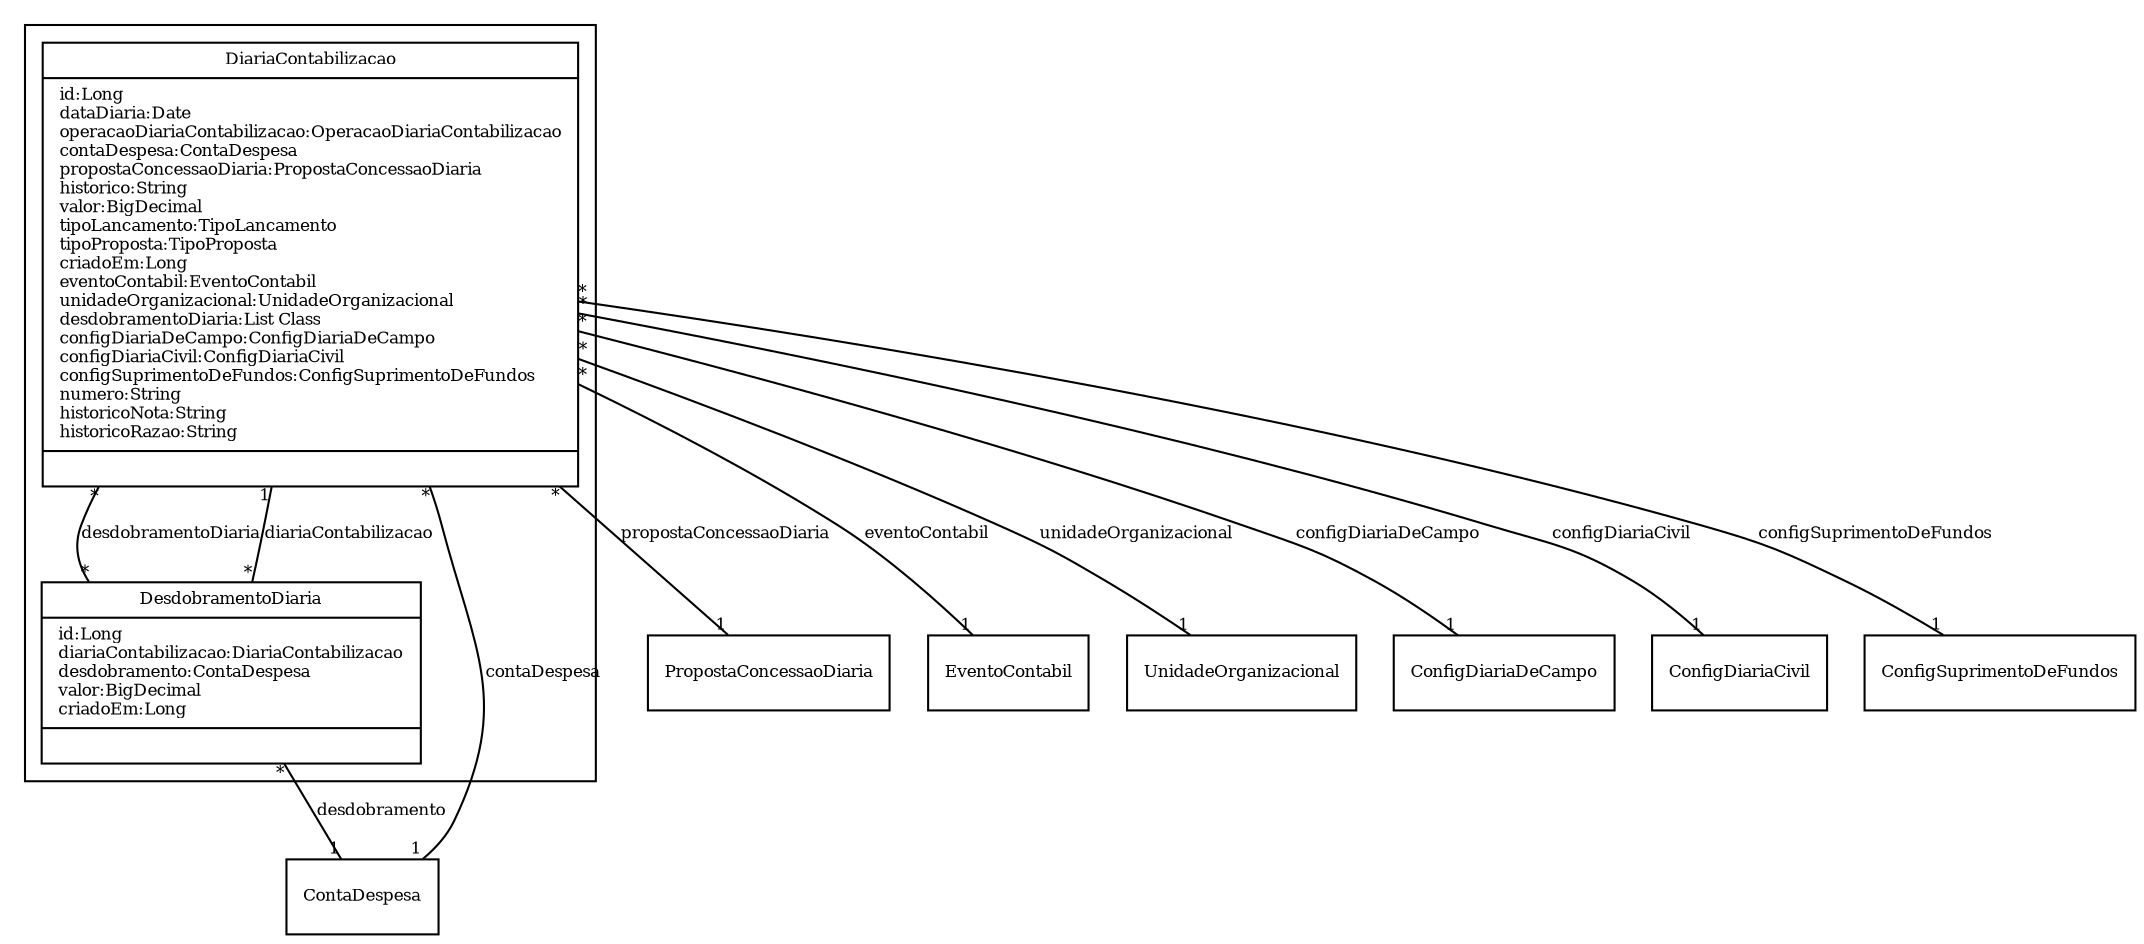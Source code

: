 digraph G{
fontname = "Times-Roman"
fontsize = 8

node [
        fontname = "Times-Roman"
        fontsize = 8
        shape = "record"
]

edge [
        fontname = "Times-Roman"
        fontsize = 8
]

subgraph clusterCONTABILIZACAO_DE_SUPRIMENTO_DE_FUNDOS
{
DiariaContabilizacao [label = "{DiariaContabilizacao|id:Long\ldataDiaria:Date\loperacaoDiariaContabilizacao:OperacaoDiariaContabilizacao\lcontaDespesa:ContaDespesa\lpropostaConcessaoDiaria:PropostaConcessaoDiaria\lhistorico:String\lvalor:BigDecimal\ltipoLancamento:TipoLancamento\ltipoProposta:TipoProposta\lcriadoEm:Long\leventoContabil:EventoContabil\lunidadeOrganizacional:UnidadeOrganizacional\ldesdobramentoDiaria:List Class\lconfigDiariaDeCampo:ConfigDiariaDeCampo\lconfigDiariaCivil:ConfigDiariaCivil\lconfigSuprimentoDeFundos:ConfigSuprimentoDeFundos\lnumero:String\lhistoricoNota:String\lhistoricoRazao:String\l|\l}"]
DesdobramentoDiaria [label = "{DesdobramentoDiaria|id:Long\ldiariaContabilizacao:DiariaContabilizacao\ldesdobramento:ContaDespesa\lvalor:BigDecimal\lcriadoEm:Long\l|\l}"]
}
edge [arrowhead = "none" headlabel = "1" taillabel = "*"] DiariaContabilizacao -> ContaDespesa [label = "contaDespesa"]
edge [arrowhead = "none" headlabel = "1" taillabel = "*"] DiariaContabilizacao -> PropostaConcessaoDiaria [label = "propostaConcessaoDiaria"]
edge [arrowhead = "none" headlabel = "1" taillabel = "*"] DiariaContabilizacao -> EventoContabil [label = "eventoContabil"]
edge [arrowhead = "none" headlabel = "1" taillabel = "*"] DiariaContabilizacao -> UnidadeOrganizacional [label = "unidadeOrganizacional"]
edge [arrowhead = "none" headlabel = "*" taillabel = "*"] DiariaContabilizacao -> DesdobramentoDiaria [label = "desdobramentoDiaria"]
edge [arrowhead = "none" headlabel = "1" taillabel = "*"] DiariaContabilizacao -> ConfigDiariaDeCampo [label = "configDiariaDeCampo"]
edge [arrowhead = "none" headlabel = "1" taillabel = "*"] DiariaContabilizacao -> ConfigDiariaCivil [label = "configDiariaCivil"]
edge [arrowhead = "none" headlabel = "1" taillabel = "*"] DiariaContabilizacao -> ConfigSuprimentoDeFundos [label = "configSuprimentoDeFundos"]
edge [arrowhead = "none" headlabel = "1" taillabel = "*"] DesdobramentoDiaria -> DiariaContabilizacao [label = "diariaContabilizacao"]
edge [arrowhead = "none" headlabel = "1" taillabel = "*"] DesdobramentoDiaria -> ContaDespesa [label = "desdobramento"]
}
